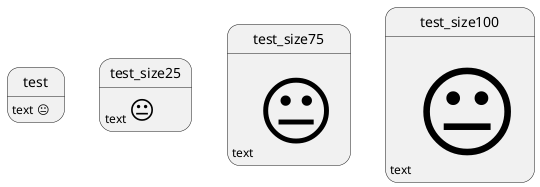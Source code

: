 {
  "sha1": "o6c04vjb2lkjrsynkzvnv0zip8dnzcm",
  "insertion": {
    "when": "2024-06-04T17:28:39.432Z",
    "url": "https://forum.plantuml.net/12550/differences-between-png-and-outputs-unicode-char-with-size",
    "user": "plantuml@gmail.com"
  }
}
@startuml
!pragma svgSize <U+1F610> XXXXX

test: text <U+1F610>
test_size25: text <size:25><U+1F610>
test_size75: text <size:75><U+1F610>
test_size100: text <size:100><U+1F610>
@enduml
